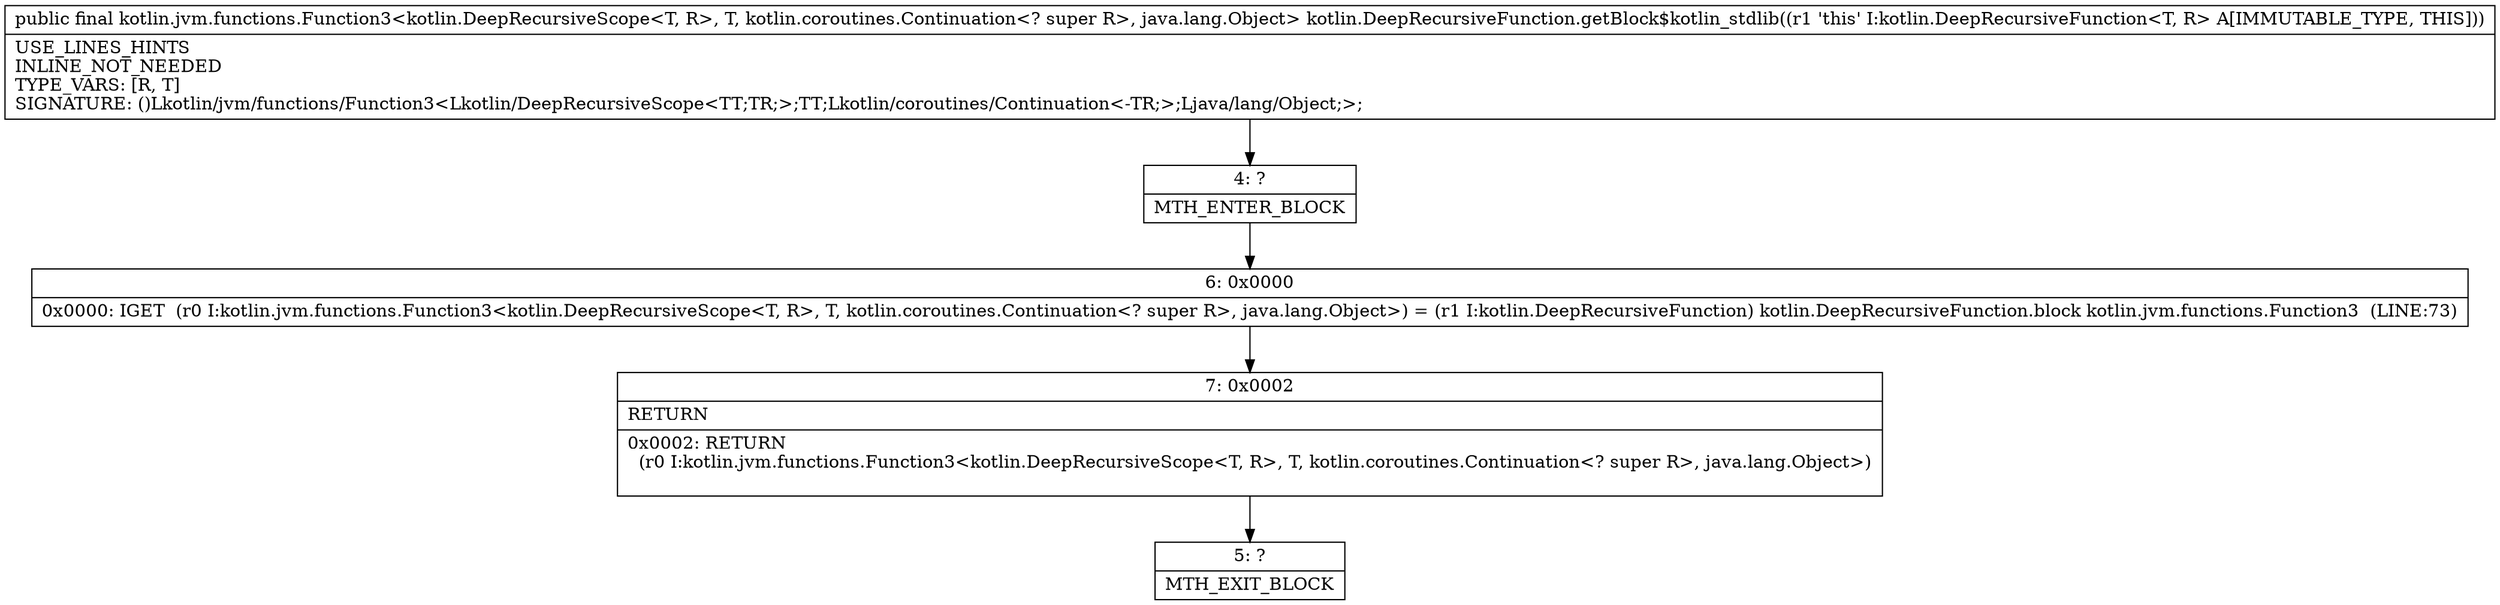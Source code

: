 digraph "CFG forkotlin.DeepRecursiveFunction.getBlock$kotlin_stdlib()Lkotlin\/jvm\/functions\/Function3;" {
Node_4 [shape=record,label="{4\:\ ?|MTH_ENTER_BLOCK\l}"];
Node_6 [shape=record,label="{6\:\ 0x0000|0x0000: IGET  (r0 I:kotlin.jvm.functions.Function3\<kotlin.DeepRecursiveScope\<T, R\>, T, kotlin.coroutines.Continuation\<? super R\>, java.lang.Object\>) = (r1 I:kotlin.DeepRecursiveFunction) kotlin.DeepRecursiveFunction.block kotlin.jvm.functions.Function3  (LINE:73)\l}"];
Node_7 [shape=record,label="{7\:\ 0x0002|RETURN\l|0x0002: RETURN  \l  (r0 I:kotlin.jvm.functions.Function3\<kotlin.DeepRecursiveScope\<T, R\>, T, kotlin.coroutines.Continuation\<? super R\>, java.lang.Object\>)\l \l}"];
Node_5 [shape=record,label="{5\:\ ?|MTH_EXIT_BLOCK\l}"];
MethodNode[shape=record,label="{public final kotlin.jvm.functions.Function3\<kotlin.DeepRecursiveScope\<T, R\>, T, kotlin.coroutines.Continuation\<? super R\>, java.lang.Object\> kotlin.DeepRecursiveFunction.getBlock$kotlin_stdlib((r1 'this' I:kotlin.DeepRecursiveFunction\<T, R\> A[IMMUTABLE_TYPE, THIS]))  | USE_LINES_HINTS\lINLINE_NOT_NEEDED\lTYPE_VARS: [R, T]\lSIGNATURE: ()Lkotlin\/jvm\/functions\/Function3\<Lkotlin\/DeepRecursiveScope\<TT;TR;\>;TT;Lkotlin\/coroutines\/Continuation\<\-TR;\>;Ljava\/lang\/Object;\>;\l}"];
MethodNode -> Node_4;Node_4 -> Node_6;
Node_6 -> Node_7;
Node_7 -> Node_5;
}

